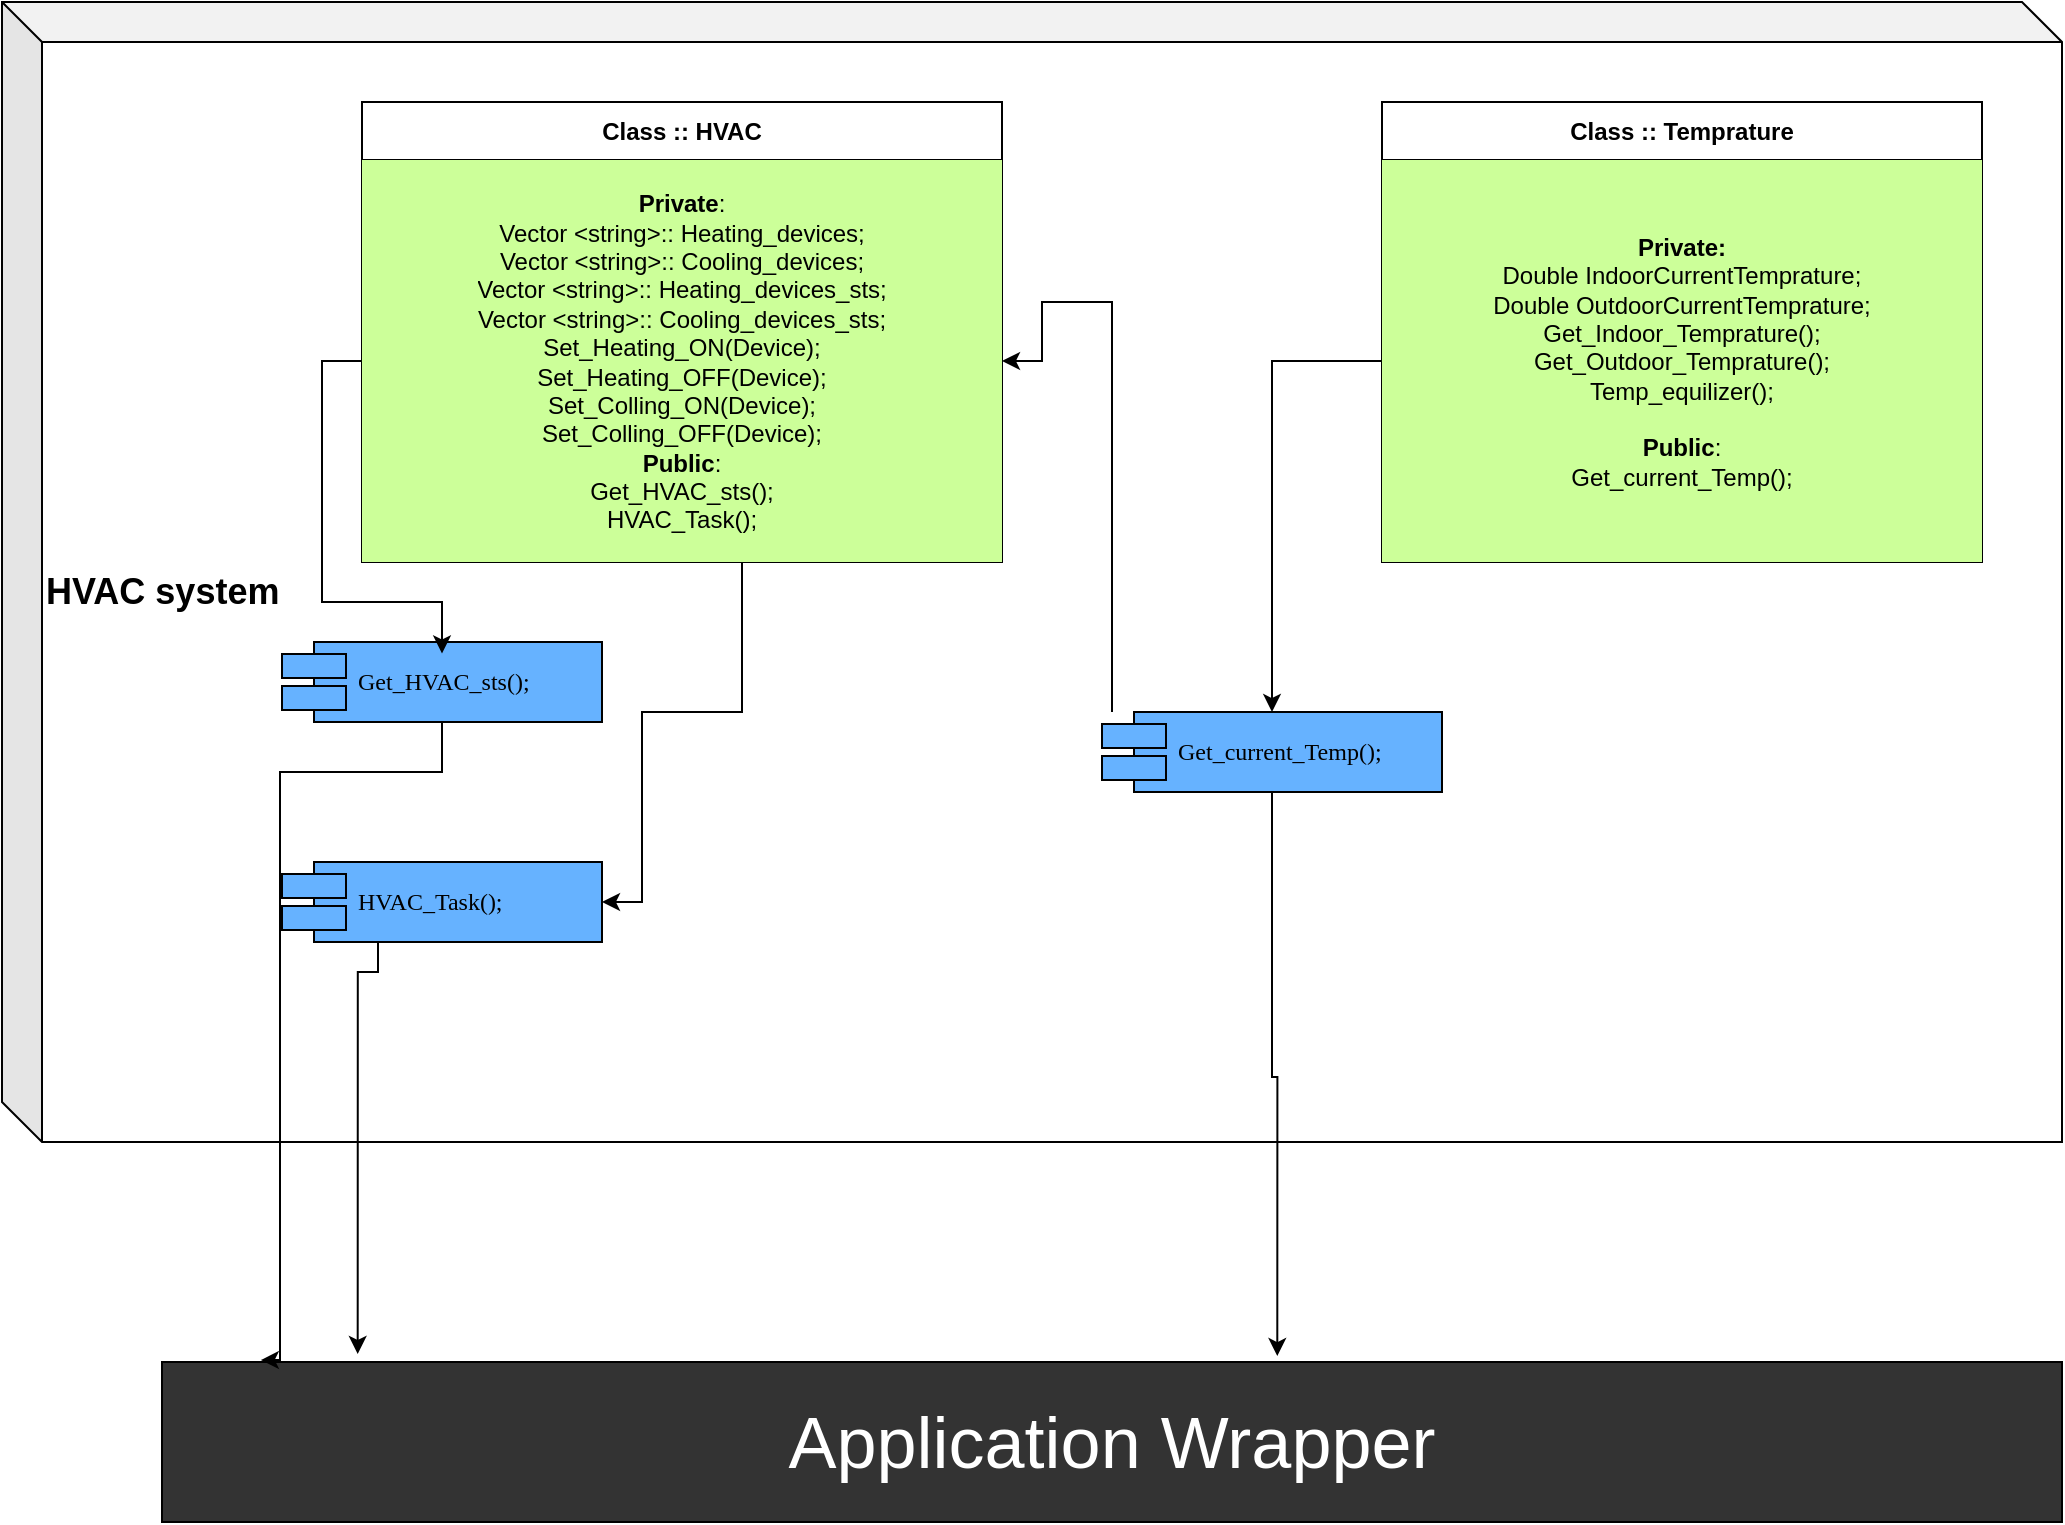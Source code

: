 <mxfile version="22.1.2" type="device">
  <diagram name="Page-1" id="5f0bae14-7c28-e335-631c-24af17079c00">
    <mxGraphModel dx="2046" dy="557" grid="1" gridSize="10" guides="1" tooltips="1" connect="1" arrows="1" fold="1" page="1" pageScale="1" pageWidth="1100" pageHeight="850" background="none" math="0" shadow="0">
      <root>
        <mxCell id="0" />
        <mxCell id="1" parent="0" />
        <mxCell id="q19N_18hLoCQJV63RkOV-1" value="&lt;div style=&quot;&quot;&gt;&lt;span style=&quot;background-color: initial;&quot;&gt;&lt;font style=&quot;font-size: 18px;&quot;&gt;&lt;b&gt;HVAC system&lt;/b&gt;&lt;/font&gt;&lt;/span&gt;&lt;/div&gt;" style="shape=cube;whiteSpace=wrap;html=1;boundedLbl=1;backgroundOutline=1;darkOpacity=0.05;darkOpacity2=0.1;align=left;" parent="1" vertex="1">
          <mxGeometry x="-10" y="30" width="1030" height="570" as="geometry" />
        </mxCell>
        <mxCell id="q19N_18hLoCQJV63RkOV-2" style="edgeStyle=orthogonalEdgeStyle;rounded=0;orthogonalLoop=1;jettySize=auto;html=1;entryX=1;entryY=0.5;entryDx=0;entryDy=0;" parent="1" target="q19N_18hLoCQJV63RkOV-7" edge="1">
          <mxGeometry relative="1" as="geometry">
            <mxPoint x="545" y="385" as="sourcePoint" />
            <mxPoint x="445" y="209.5" as="targetPoint" />
            <Array as="points">
              <mxPoint x="545" y="180" />
              <mxPoint x="510" y="180" />
              <mxPoint x="510" y="210" />
            </Array>
          </mxGeometry>
        </mxCell>
        <mxCell id="q19N_18hLoCQJV63RkOV-3" value="Get_current_Temp();" style="shape=component;align=left;spacingLeft=36;rounded=0;shadow=0;comic=0;labelBackgroundColor=none;strokeWidth=1;fontFamily=Verdana;fontSize=12;html=1;fillColor=#66B2FF;" parent="1" vertex="1">
          <mxGeometry x="540" y="385" width="170" height="40" as="geometry" />
        </mxCell>
        <mxCell id="q19N_18hLoCQJV63RkOV-4" value="Class :: Temprature" style="swimlane;fontStyle=1;align=center;verticalAlign=middle;childLayout=stackLayout;horizontal=1;startSize=29;horizontalStack=0;resizeParent=1;resizeParentMax=0;resizeLast=0;collapsible=0;marginBottom=0;html=1;whiteSpace=wrap;" parent="1" vertex="1">
          <mxGeometry x="680" y="80" width="300" height="230" as="geometry" />
        </mxCell>
        <mxCell id="q19N_18hLoCQJV63RkOV-5" value="&lt;b&gt;Private:&lt;br&gt;&lt;/b&gt;Double IndoorCurrentTemprature;&lt;br&gt;Double OutdoorCurrentTemprature;&lt;br&gt;Get_Indoor_Temprature();&lt;br&gt;Get_Outdoor_Temprature();&lt;br&gt;Temp_equilizer();&lt;br&gt;&lt;br&gt;&lt;b&gt;Public&lt;/b&gt;:&lt;br&gt;Get_current_Temp();" style="text;html=1;strokeColor=none;fillColor=#CCFF99;align=center;verticalAlign=middle;spacingLeft=4;spacingRight=4;overflow=hidden;rotatable=0;points=[[0,0.5],[1,0.5]];portConstraint=eastwest;whiteSpace=wrap;" parent="q19N_18hLoCQJV63RkOV-4" vertex="1">
          <mxGeometry y="29" width="300" height="201" as="geometry" />
        </mxCell>
        <mxCell id="q19N_18hLoCQJV63RkOV-6" value="Class :: HVAC" style="swimlane;fontStyle=1;align=center;verticalAlign=middle;childLayout=stackLayout;horizontal=1;startSize=29;horizontalStack=0;resizeParent=1;resizeParentMax=0;resizeLast=0;collapsible=0;marginBottom=0;html=1;whiteSpace=wrap;" parent="1" vertex="1">
          <mxGeometry x="170" y="80" width="320" height="230" as="geometry" />
        </mxCell>
        <mxCell id="q19N_18hLoCQJV63RkOV-7" value="&lt;b&gt;Private&lt;/b&gt;:&lt;br&gt;Vector &amp;lt;string&amp;gt;:: Heating_devices;&lt;br&gt;Vector &amp;lt;string&amp;gt;:: Cooling_devices;&lt;br&gt;Vector &amp;lt;string&amp;gt;:: Heating_devices_sts;&lt;br style=&quot;border-color: var(--border-color);&quot;&gt;Vector &amp;lt;string&amp;gt;:: Cooling_devices_sts;&lt;br&gt;Set_Heating_ON(Device);&lt;br&gt;Set_Heating_OFF(Device);&lt;br&gt;Set_Colling_ON(Device);&lt;br style=&quot;border-color: var(--border-color);&quot;&gt;Set_Colling_OFF(Device);&lt;br&gt;&lt;b&gt;Public&lt;/b&gt;:&lt;br&gt;Get_HVAC_sts();&lt;br&gt;HVAC_Task();" style="text;html=1;strokeColor=none;fillColor=#CCFF99;align=center;verticalAlign=middle;spacingLeft=4;spacingRight=4;overflow=hidden;rotatable=0;points=[[0,0.5],[1,0.5]];portConstraint=eastwest;whiteSpace=wrap;" parent="q19N_18hLoCQJV63RkOV-6" vertex="1">
          <mxGeometry y="29" width="320" height="201" as="geometry" />
        </mxCell>
        <mxCell id="q19N_18hLoCQJV63RkOV-8" value="Get_HVAC_sts();" style="shape=component;align=left;spacingLeft=36;rounded=0;shadow=0;comic=0;labelBackgroundColor=none;strokeWidth=1;fontFamily=Verdana;fontSize=12;html=1;fillColor=#66B2FF;" parent="1" vertex="1">
          <mxGeometry x="130" y="350" width="160" height="40" as="geometry" />
        </mxCell>
        <mxCell id="q19N_18hLoCQJV63RkOV-9" style="edgeStyle=orthogonalEdgeStyle;rounded=0;orthogonalLoop=1;jettySize=auto;html=1;" parent="1" source="q19N_18hLoCQJV63RkOV-5" target="q19N_18hLoCQJV63RkOV-3" edge="1">
          <mxGeometry relative="1" as="geometry" />
        </mxCell>
        <mxCell id="q19N_18hLoCQJV63RkOV-10" value="HVAC_Task();" style="shape=component;align=left;spacingLeft=36;rounded=0;shadow=0;comic=0;labelBackgroundColor=none;strokeWidth=1;fontFamily=Verdana;fontSize=12;html=1;fillColor=#66B2FF;" parent="1" vertex="1">
          <mxGeometry x="130" y="460" width="160" height="40" as="geometry" />
        </mxCell>
        <mxCell id="q19N_18hLoCQJV63RkOV-11" style="edgeStyle=orthogonalEdgeStyle;rounded=0;orthogonalLoop=1;jettySize=auto;html=1;entryX=0.5;entryY=0.143;entryDx=0;entryDy=0;entryPerimeter=0;" parent="1" source="q19N_18hLoCQJV63RkOV-7" target="q19N_18hLoCQJV63RkOV-8" edge="1">
          <mxGeometry relative="1" as="geometry" />
        </mxCell>
        <mxCell id="q19N_18hLoCQJV63RkOV-12" style="edgeStyle=orthogonalEdgeStyle;rounded=0;orthogonalLoop=1;jettySize=auto;html=1;entryX=1;entryY=0.5;entryDx=0;entryDy=0;" parent="1" source="q19N_18hLoCQJV63RkOV-7" target="q19N_18hLoCQJV63RkOV-10" edge="1">
          <mxGeometry relative="1" as="geometry">
            <Array as="points">
              <mxPoint x="360" y="385" />
              <mxPoint x="310" y="385" />
              <mxPoint x="310" y="480" />
            </Array>
          </mxGeometry>
        </mxCell>
        <mxCell id="q19N_18hLoCQJV63RkOV-13" value="&lt;font style=&quot;font-size: 36px;&quot; color=&quot;#ffffff&quot;&gt;Application Wrapper&lt;/font&gt;" style="rounded=0;whiteSpace=wrap;html=1;fillColor=#333333;" parent="1" vertex="1">
          <mxGeometry x="70" y="710" width="950" height="80" as="geometry" />
        </mxCell>
        <mxCell id="q19N_18hLoCQJV63RkOV-14" style="edgeStyle=orthogonalEdgeStyle;rounded=0;orthogonalLoop=1;jettySize=auto;html=1;entryX=0.052;entryY=-0.012;entryDx=0;entryDy=0;entryPerimeter=0;" parent="1" source="q19N_18hLoCQJV63RkOV-8" target="q19N_18hLoCQJV63RkOV-13" edge="1">
          <mxGeometry relative="1" as="geometry">
            <Array as="points">
              <mxPoint x="129" y="415" />
            </Array>
          </mxGeometry>
        </mxCell>
        <mxCell id="q19N_18hLoCQJV63RkOV-15" style="edgeStyle=orthogonalEdgeStyle;rounded=0;orthogonalLoop=1;jettySize=auto;html=1;entryX=0.103;entryY=-0.05;entryDx=0;entryDy=0;entryPerimeter=0;" parent="1" source="q19N_18hLoCQJV63RkOV-10" target="q19N_18hLoCQJV63RkOV-13" edge="1">
          <mxGeometry relative="1" as="geometry">
            <Array as="points">
              <mxPoint x="178" y="515" />
            </Array>
          </mxGeometry>
        </mxCell>
        <mxCell id="q19N_18hLoCQJV63RkOV-16" style="edgeStyle=orthogonalEdgeStyle;rounded=0;orthogonalLoop=1;jettySize=auto;html=1;entryX=0.587;entryY=-0.037;entryDx=0;entryDy=0;entryPerimeter=0;" parent="1" source="q19N_18hLoCQJV63RkOV-3" target="q19N_18hLoCQJV63RkOV-13" edge="1">
          <mxGeometry relative="1" as="geometry" />
        </mxCell>
      </root>
    </mxGraphModel>
  </diagram>
</mxfile>
